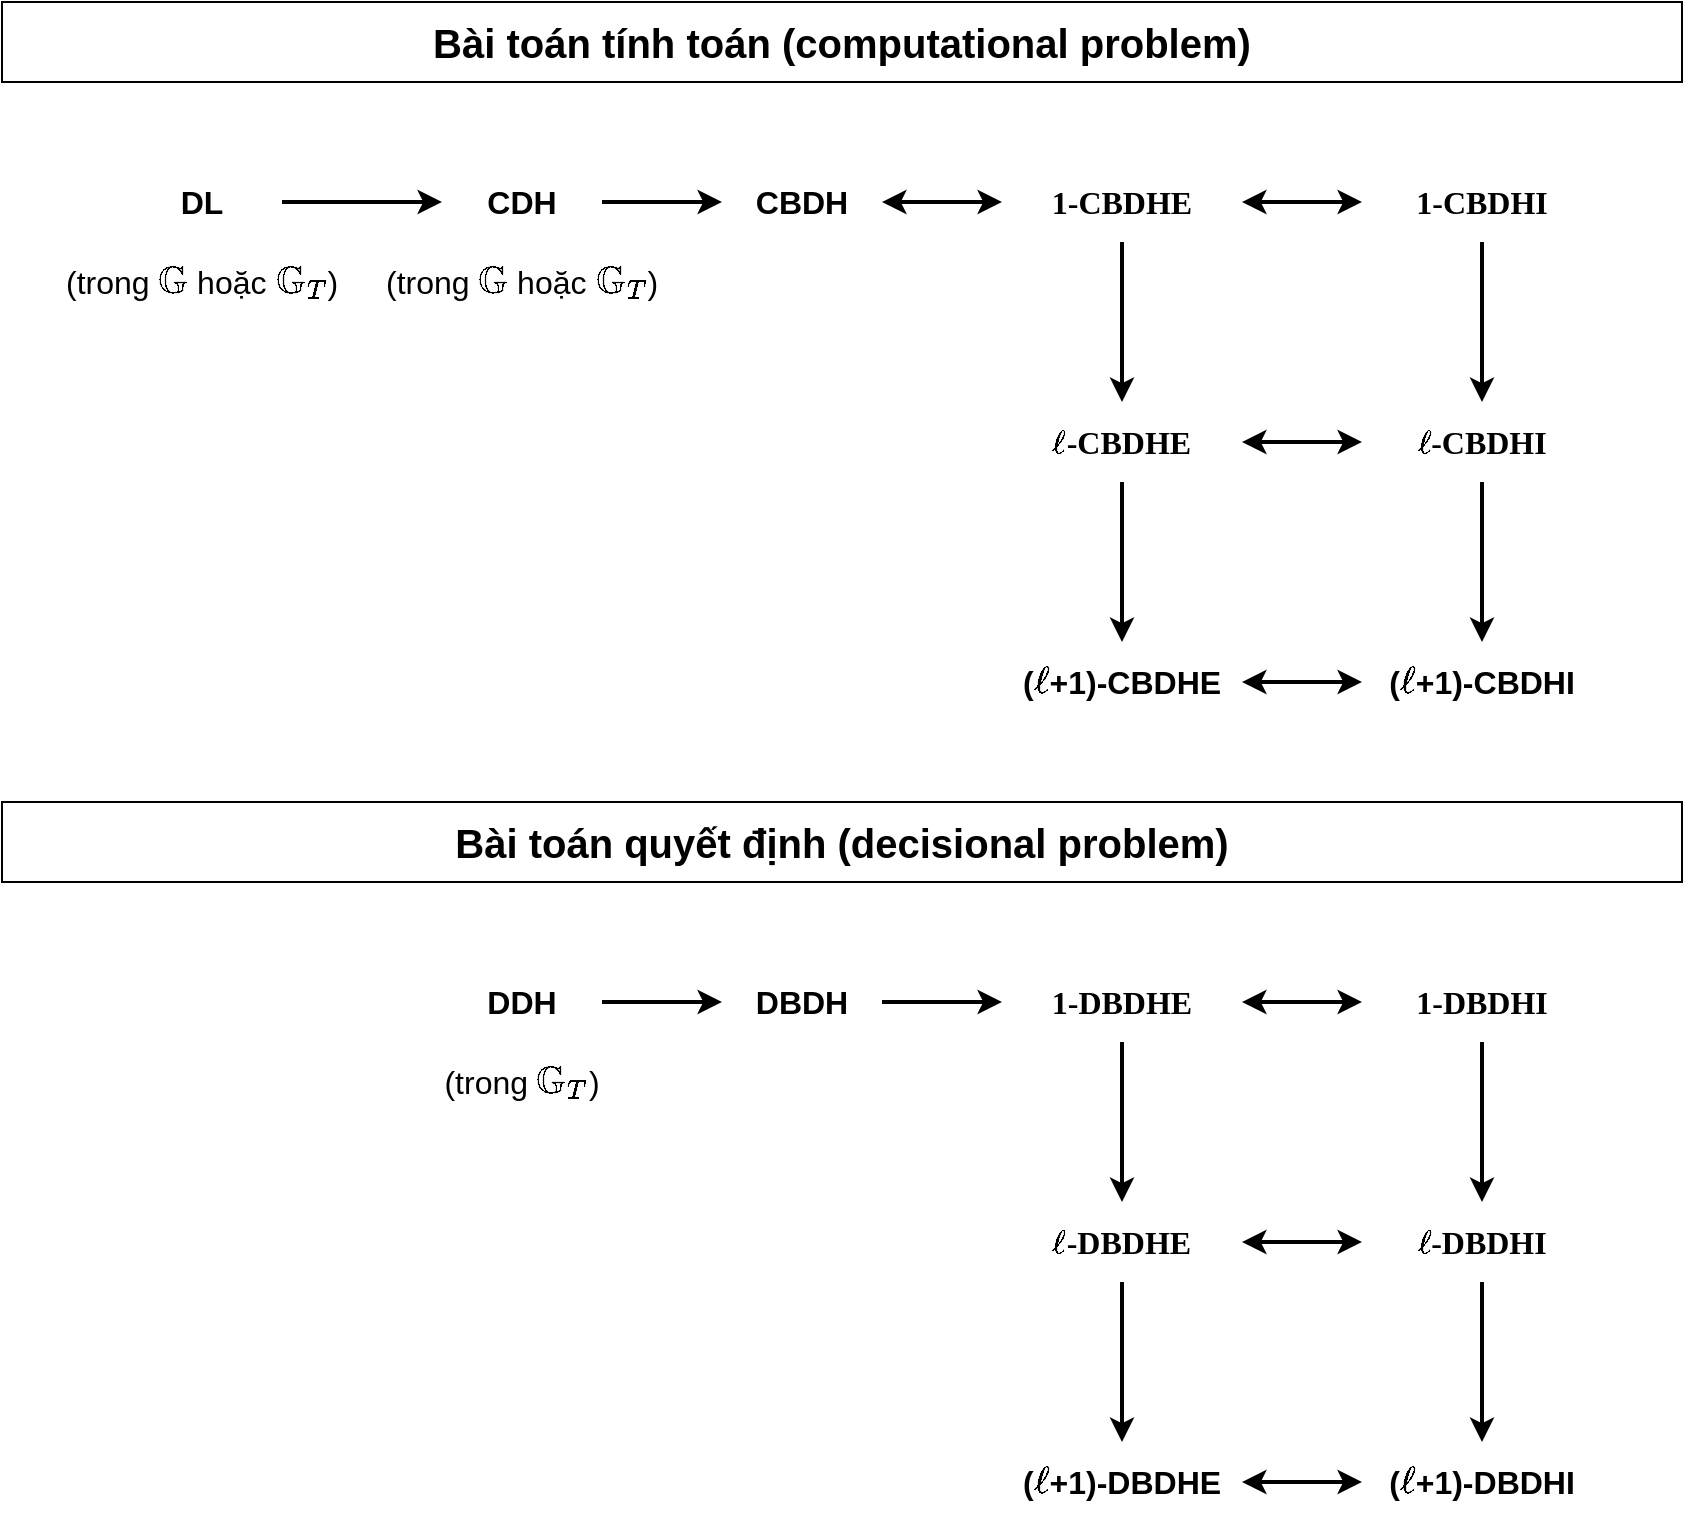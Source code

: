 <mxfile version="11.0.4" type="device"><diagram id="Mlw3SG7t6-g59mtkwV-7" name="Page-1"><mxGraphModel dx="1426" dy="781" grid="1" gridSize="10" guides="1" tooltips="1" connect="1" arrows="1" fold="1" page="1" pageScale="1" pageWidth="850" pageHeight="1100" math="1" shadow="0"><root><mxCell id="0"/><mxCell id="1" parent="0"/><mxCell id="oepxpTT8Pn4C3FP96cDV-48" value="" style="edgeStyle=orthogonalEdgeStyle;rounded=0;orthogonalLoop=1;jettySize=auto;html=1;fontFamily=Tahoma;fontSize=16;strokeWidth=2;" parent="1" source="oepxpTT8Pn4C3FP96cDV-1" target="oepxpTT8Pn4C3FP96cDV-7" edge="1"><mxGeometry relative="1" as="geometry"/></mxCell><mxCell id="oepxpTT8Pn4C3FP96cDV-1" value="DL" style="text;html=1;strokeColor=none;fillColor=none;align=center;verticalAlign=middle;whiteSpace=wrap;rounded=0;fontSize=16;fontStyle=1" parent="1" vertex="1"><mxGeometry x="60" y="120" width="80" height="40" as="geometry"/></mxCell><mxCell id="oepxpTT8Pn4C3FP96cDV-4" value="CBDH" style="text;html=1;strokeColor=none;fillColor=none;align=center;verticalAlign=middle;whiteSpace=wrap;rounded=0;fontSize=16;fontStyle=1" parent="1" vertex="1"><mxGeometry x="360" y="120" width="80" height="40" as="geometry"/></mxCell><mxCell id="oepxpTT8Pn4C3FP96cDV-53" value="" style="edgeStyle=orthogonalEdgeStyle;rounded=0;orthogonalLoop=1;jettySize=auto;html=1;fontFamily=Tahoma;fontSize=16;strokeWidth=2;" parent="1" source="oepxpTT8Pn4C3FP96cDV-5" target="oepxpTT8Pn4C3FP96cDV-6" edge="1"><mxGeometry relative="1" as="geometry"/></mxCell><mxCell id="oepxpTT8Pn4C3FP96cDV-5" value="\(\ell\)-CBDHE" style="text;html=1;strokeColor=none;fillColor=none;align=center;verticalAlign=middle;whiteSpace=wrap;rounded=0;fontSize=16;fontStyle=1;fontFamily=Tahoma;" parent="1" vertex="1"><mxGeometry x="500" y="240" width="120" height="40" as="geometry"/></mxCell><mxCell id="oepxpTT8Pn4C3FP96cDV-6" value="(\(\ell\)+1)-CBDHE" style="text;html=1;strokeColor=none;fillColor=none;align=center;verticalAlign=middle;whiteSpace=wrap;rounded=0;fontSize=16;fontStyle=1" parent="1" vertex="1"><mxGeometry x="500" y="360" width="120" height="40" as="geometry"/></mxCell><mxCell id="oepxpTT8Pn4C3FP96cDV-49" value="" style="edgeStyle=orthogonalEdgeStyle;rounded=0;orthogonalLoop=1;jettySize=auto;html=1;fontFamily=Tahoma;fontSize=16;strokeWidth=2;" parent="1" source="oepxpTT8Pn4C3FP96cDV-7" edge="1"><mxGeometry relative="1" as="geometry"><mxPoint x="360" y="140" as="targetPoint"/></mxGeometry></mxCell><mxCell id="oepxpTT8Pn4C3FP96cDV-7" value="CDH" style="text;html=1;strokeColor=none;fillColor=none;align=center;verticalAlign=middle;whiteSpace=wrap;rounded=0;fontSize=16;fontStyle=1" parent="1" vertex="1"><mxGeometry x="220" y="120" width="80" height="40" as="geometry"/></mxCell><mxCell id="oepxpTT8Pn4C3FP96cDV-55" value="" style="edgeStyle=orthogonalEdgeStyle;rounded=0;orthogonalLoop=1;jettySize=auto;html=1;fontFamily=Tahoma;fontSize=16;strokeWidth=2;" parent="1" source="oepxpTT8Pn4C3FP96cDV-17" target="oepxpTT8Pn4C3FP96cDV-45" edge="1"><mxGeometry relative="1" as="geometry"/></mxCell><mxCell id="oepxpTT8Pn4C3FP96cDV-17" value="\(\ell\)-CBDHI" style="text;html=1;strokeColor=none;fillColor=none;align=center;verticalAlign=middle;whiteSpace=wrap;rounded=0;fontSize=16;fontStyle=1;fontFamily=Tahoma;" parent="1" vertex="1"><mxGeometry x="680" y="240" width="120" height="40" as="geometry"/></mxCell><mxCell id="oepxpTT8Pn4C3FP96cDV-51" value="" style="edgeStyle=orthogonalEdgeStyle;rounded=0;orthogonalLoop=1;jettySize=auto;html=1;fontFamily=Tahoma;fontSize=16;strokeWidth=2;" parent="1" source="oepxpTT8Pn4C3FP96cDV-27" target="oepxpTT8Pn4C3FP96cDV-5" edge="1"><mxGeometry relative="1" as="geometry"/></mxCell><mxCell id="oepxpTT8Pn4C3FP96cDV-27" value="1-CBDHE" style="text;html=1;strokeColor=none;fillColor=none;align=center;verticalAlign=middle;whiteSpace=wrap;rounded=0;fontSize=16;fontStyle=1;fontFamily=Tahoma;" parent="1" vertex="1"><mxGeometry x="500" y="120" width="120" height="40" as="geometry"/></mxCell><mxCell id="oepxpTT8Pn4C3FP96cDV-28" value="1-CBDHI" style="text;html=1;strokeColor=none;fillColor=none;align=center;verticalAlign=middle;whiteSpace=wrap;rounded=0;fontSize=16;fontStyle=1;fontFamily=Tahoma;" parent="1" vertex="1"><mxGeometry x="680" y="120" width="120" height="40" as="geometry"/></mxCell><mxCell id="oepxpTT8Pn4C3FP96cDV-45" value="(\(\ell\)+1)-CBDHI" style="text;html=1;strokeColor=none;fillColor=none;align=center;verticalAlign=middle;whiteSpace=wrap;rounded=0;fontSize=16;fontStyle=1" parent="1" vertex="1"><mxGeometry x="680" y="360" width="120" height="40" as="geometry"/></mxCell><mxCell id="oepxpTT8Pn4C3FP96cDV-56" value="" style="endArrow=classic;startArrow=classic;html=1;fontFamily=Tahoma;fontSize=16;exitX=1;exitY=0.5;exitDx=0;exitDy=0;entryX=0;entryY=0.5;entryDx=0;entryDy=0;strokeWidth=2;" parent="1" source="oepxpTT8Pn4C3FP96cDV-6" target="oepxpTT8Pn4C3FP96cDV-45" edge="1"><mxGeometry width="50" height="50" relative="1" as="geometry"><mxPoint x="640" y="460" as="sourcePoint"/><mxPoint x="690" y="410" as="targetPoint"/></mxGeometry></mxCell><mxCell id="oepxpTT8Pn4C3FP96cDV-57" value="" style="endArrow=classic;startArrow=classic;html=1;fontFamily=Tahoma;fontSize=16;entryX=0;entryY=0.5;entryDx=0;entryDy=0;exitX=1;exitY=0.5;exitDx=0;exitDy=0;strokeWidth=2;" parent="1" source="oepxpTT8Pn4C3FP96cDV-5" target="oepxpTT8Pn4C3FP96cDV-17" edge="1"><mxGeometry width="50" height="50" relative="1" as="geometry"><mxPoint x="390" y="440" as="sourcePoint"/><mxPoint x="440" y="390" as="targetPoint"/></mxGeometry></mxCell><mxCell id="oepxpTT8Pn4C3FP96cDV-59" value="" style="endArrow=classic;html=1;fontFamily=Tahoma;fontSize=16;exitX=0.5;exitY=1;exitDx=0;exitDy=0;entryX=0.5;entryY=0;entryDx=0;entryDy=0;strokeWidth=2;" parent="1" source="oepxpTT8Pn4C3FP96cDV-28" target="oepxpTT8Pn4C3FP96cDV-17" edge="1"><mxGeometry width="50" height="50" relative="1" as="geometry"><mxPoint x="820" y="240" as="sourcePoint"/><mxPoint x="870" y="190" as="targetPoint"/></mxGeometry></mxCell><mxCell id="oepxpTT8Pn4C3FP96cDV-60" value="" style="endArrow=classic;startArrow=classic;html=1;fontFamily=Tahoma;fontSize=16;exitX=1;exitY=0.5;exitDx=0;exitDy=0;entryX=0;entryY=0.5;entryDx=0;entryDy=0;strokeWidth=2;" parent="1" source="oepxpTT8Pn4C3FP96cDV-27" target="oepxpTT8Pn4C3FP96cDV-28" edge="1"><mxGeometry width="50" height="50" relative="1" as="geometry"><mxPoint x="650" y="110" as="sourcePoint"/><mxPoint x="700" y="60" as="targetPoint"/></mxGeometry></mxCell><mxCell id="vYDzOpZQgKE6YUh3rGb5-2" value="" style="endArrow=classic;startArrow=classic;html=1;strokeWidth=2;" edge="1" parent="1"><mxGeometry width="50" height="50" relative="1" as="geometry"><mxPoint x="440" y="140" as="sourcePoint"/><mxPoint x="500" y="140" as="targetPoint"/></mxGeometry></mxCell><mxCell id="vYDzOpZQgKE6YUh3rGb5-6" value="(trong \(\mathbb{G}\) hoặc \(\mathbb{G}_T\))" style="text;html=1;strokeColor=none;fillColor=none;align=center;verticalAlign=middle;whiteSpace=wrap;rounded=0;fontSize=16;" vertex="1" parent="1"><mxGeometry x="30" y="160" width="140" height="40" as="geometry"/></mxCell><mxCell id="vYDzOpZQgKE6YUh3rGb5-10" value="(trong \(\mathbb{G}\) hoặc \(\mathbb{G}_T\))" style="text;html=1;strokeColor=none;fillColor=none;align=center;verticalAlign=middle;whiteSpace=wrap;rounded=0;fontSize=16;" vertex="1" parent="1"><mxGeometry x="190" y="160" width="140" height="40" as="geometry"/></mxCell><mxCell id="vYDzOpZQgKE6YUh3rGb5-33" value="" style="edgeStyle=orthogonalEdgeStyle;rounded=0;orthogonalLoop=1;jettySize=auto;html=1;fontFamily=Tahoma;fontSize=16;strokeWidth=2;" edge="1" parent="1" source="vYDzOpZQgKE6YUh3rGb5-34" target="vYDzOpZQgKE6YUh3rGb5-35"><mxGeometry relative="1" as="geometry"/></mxCell><mxCell id="vYDzOpZQgKE6YUh3rGb5-34" value="\(\ell\)-DBDHE" style="text;html=1;strokeColor=none;fillColor=none;align=center;verticalAlign=middle;whiteSpace=wrap;rounded=0;fontSize=16;fontStyle=1;fontFamily=Tahoma;" vertex="1" parent="1"><mxGeometry x="500" y="640" width="120" height="40" as="geometry"/></mxCell><mxCell id="vYDzOpZQgKE6YUh3rGb5-35" value="(\(\ell\)+1)-DBDHE" style="text;html=1;strokeColor=none;fillColor=none;align=center;verticalAlign=middle;whiteSpace=wrap;rounded=0;fontSize=16;fontStyle=1" vertex="1" parent="1"><mxGeometry x="500" y="760" width="120" height="40" as="geometry"/></mxCell><mxCell id="vYDzOpZQgKE6YUh3rGb5-36" value="DDH" style="text;html=1;strokeColor=none;fillColor=none;align=center;verticalAlign=middle;whiteSpace=wrap;rounded=0;fontSize=16;fontStyle=1" vertex="1" parent="1"><mxGeometry x="220" y="520" width="80" height="40" as="geometry"/></mxCell><mxCell id="vYDzOpZQgKE6YUh3rGb5-37" value="" style="edgeStyle=orthogonalEdgeStyle;rounded=0;orthogonalLoop=1;jettySize=auto;html=1;fontFamily=Tahoma;fontSize=16;strokeWidth=2;" edge="1" parent="1" source="vYDzOpZQgKE6YUh3rGb5-38" target="vYDzOpZQgKE6YUh3rGb5-42"><mxGeometry relative="1" as="geometry"/></mxCell><mxCell id="vYDzOpZQgKE6YUh3rGb5-38" value="\(\ell\)-DBDHI" style="text;html=1;strokeColor=none;fillColor=none;align=center;verticalAlign=middle;whiteSpace=wrap;rounded=0;fontSize=16;fontStyle=1;fontFamily=Tahoma;" vertex="1" parent="1"><mxGeometry x="680" y="640" width="120" height="40" as="geometry"/></mxCell><mxCell id="vYDzOpZQgKE6YUh3rGb5-39" value="" style="edgeStyle=orthogonalEdgeStyle;rounded=0;orthogonalLoop=1;jettySize=auto;html=1;fontFamily=Tahoma;fontSize=16;strokeWidth=2;" edge="1" parent="1" source="vYDzOpZQgKE6YUh3rGb5-40" target="vYDzOpZQgKE6YUh3rGb5-34"><mxGeometry relative="1" as="geometry"/></mxCell><mxCell id="vYDzOpZQgKE6YUh3rGb5-40" value="1-DBDHE" style="text;html=1;strokeColor=none;fillColor=none;align=center;verticalAlign=middle;whiteSpace=wrap;rounded=0;fontSize=16;fontStyle=1;fontFamily=Tahoma;" vertex="1" parent="1"><mxGeometry x="500" y="520" width="120" height="40" as="geometry"/></mxCell><mxCell id="vYDzOpZQgKE6YUh3rGb5-41" value="1-DBDHI" style="text;html=1;strokeColor=none;fillColor=none;align=center;verticalAlign=middle;whiteSpace=wrap;rounded=0;fontSize=16;fontStyle=1;fontFamily=Tahoma;" vertex="1" parent="1"><mxGeometry x="680" y="520" width="120" height="40" as="geometry"/></mxCell><mxCell id="vYDzOpZQgKE6YUh3rGb5-42" value="(\(\ell\)+1)-DBDHI" style="text;html=1;strokeColor=none;fillColor=none;align=center;verticalAlign=middle;whiteSpace=wrap;rounded=0;fontSize=16;fontStyle=1" vertex="1" parent="1"><mxGeometry x="680" y="760" width="120" height="40" as="geometry"/></mxCell><mxCell id="vYDzOpZQgKE6YUh3rGb5-43" value="" style="endArrow=classic;startArrow=classic;html=1;fontFamily=Tahoma;fontSize=16;exitX=1;exitY=0.5;exitDx=0;exitDy=0;entryX=0;entryY=0.5;entryDx=0;entryDy=0;strokeWidth=2;" edge="1" parent="1" source="vYDzOpZQgKE6YUh3rGb5-35" target="vYDzOpZQgKE6YUh3rGb5-42"><mxGeometry width="50" height="50" relative="1" as="geometry"><mxPoint x="640" y="860" as="sourcePoint"/><mxPoint x="690" y="810" as="targetPoint"/></mxGeometry></mxCell><mxCell id="vYDzOpZQgKE6YUh3rGb5-44" value="" style="endArrow=classic;startArrow=classic;html=1;fontFamily=Tahoma;fontSize=16;entryX=0;entryY=0.5;entryDx=0;entryDy=0;exitX=1;exitY=0.5;exitDx=0;exitDy=0;strokeWidth=2;" edge="1" parent="1" source="vYDzOpZQgKE6YUh3rGb5-34" target="vYDzOpZQgKE6YUh3rGb5-38"><mxGeometry width="50" height="50" relative="1" as="geometry"><mxPoint x="390" y="840" as="sourcePoint"/><mxPoint x="440" y="790" as="targetPoint"/></mxGeometry></mxCell><mxCell id="vYDzOpZQgKE6YUh3rGb5-45" value="" style="endArrow=classic;html=1;fontFamily=Tahoma;fontSize=16;exitX=0.5;exitY=1;exitDx=0;exitDy=0;entryX=0.5;entryY=0;entryDx=0;entryDy=0;strokeWidth=2;" edge="1" parent="1" source="vYDzOpZQgKE6YUh3rGb5-41" target="vYDzOpZQgKE6YUh3rGb5-38"><mxGeometry width="50" height="50" relative="1" as="geometry"><mxPoint x="820" y="640" as="sourcePoint"/><mxPoint x="870" y="590" as="targetPoint"/></mxGeometry></mxCell><mxCell id="vYDzOpZQgKE6YUh3rGb5-46" value="" style="endArrow=classic;startArrow=classic;html=1;fontFamily=Tahoma;fontSize=16;exitX=1;exitY=0.5;exitDx=0;exitDy=0;entryX=0;entryY=0.5;entryDx=0;entryDy=0;strokeWidth=2;" edge="1" parent="1" source="vYDzOpZQgKE6YUh3rGb5-40" target="vYDzOpZQgKE6YUh3rGb5-41"><mxGeometry width="50" height="50" relative="1" as="geometry"><mxPoint x="650" y="510" as="sourcePoint"/><mxPoint x="700" y="460" as="targetPoint"/></mxGeometry></mxCell><mxCell id="vYDzOpZQgKE6YUh3rGb5-47" value="DBDH" style="text;html=1;strokeColor=none;fillColor=none;align=center;verticalAlign=middle;whiteSpace=wrap;rounded=0;fontSize=16;fontStyle=1" vertex="1" parent="1"><mxGeometry x="360" y="520" width="80" height="40" as="geometry"/></mxCell><mxCell id="vYDzOpZQgKE6YUh3rGb5-48" value="(trong \(\mathbb{G}_T\))" style="text;html=1;strokeColor=none;fillColor=none;align=center;verticalAlign=middle;whiteSpace=wrap;rounded=0;fontSize=16;" vertex="1" parent="1"><mxGeometry x="210" y="560" width="100" height="40" as="geometry"/></mxCell><mxCell id="vYDzOpZQgKE6YUh3rGb5-49" value="" style="endArrow=classic;html=1;strokeWidth=2;entryX=0;entryY=0.5;entryDx=0;entryDy=0;exitX=1;exitY=0.5;exitDx=0;exitDy=0;" edge="1" parent="1" source="vYDzOpZQgKE6YUh3rGb5-36" target="vYDzOpZQgKE6YUh3rGb5-47"><mxGeometry width="50" height="50" relative="1" as="geometry"><mxPoint x="80" y="710" as="sourcePoint"/><mxPoint x="130" y="660" as="targetPoint"/></mxGeometry></mxCell><mxCell id="vYDzOpZQgKE6YUh3rGb5-50" value="" style="endArrow=classic;html=1;strokeWidth=2;entryX=0;entryY=0.5;entryDx=0;entryDy=0;exitX=1;exitY=0.5;exitDx=0;exitDy=0;" edge="1" parent="1" source="vYDzOpZQgKE6YUh3rGb5-47" target="vYDzOpZQgKE6YUh3rGb5-40"><mxGeometry width="50" height="50" relative="1" as="geometry"><mxPoint x="430" y="670" as="sourcePoint"/><mxPoint x="480" y="620" as="targetPoint"/></mxGeometry></mxCell><mxCell id="vYDzOpZQgKE6YUh3rGb5-51" value="Bài toán tính toán (computational problem)" style="text;html=1;strokeColor=#000000;fillColor=none;align=center;verticalAlign=middle;whiteSpace=wrap;rounded=0;fontStyle=1;fontSize=20;" vertex="1" parent="1"><mxGeometry y="40" width="840" height="40" as="geometry"/></mxCell><mxCell id="vYDzOpZQgKE6YUh3rGb5-52" value="Bài toán quyết định  (decisional problem)" style="text;html=1;strokeColor=#000000;fillColor=none;align=center;verticalAlign=middle;whiteSpace=wrap;rounded=0;fontStyle=1;fontSize=20;" vertex="1" parent="1"><mxGeometry y="440" width="840" height="40" as="geometry"/></mxCell></root></mxGraphModel></diagram></mxfile>